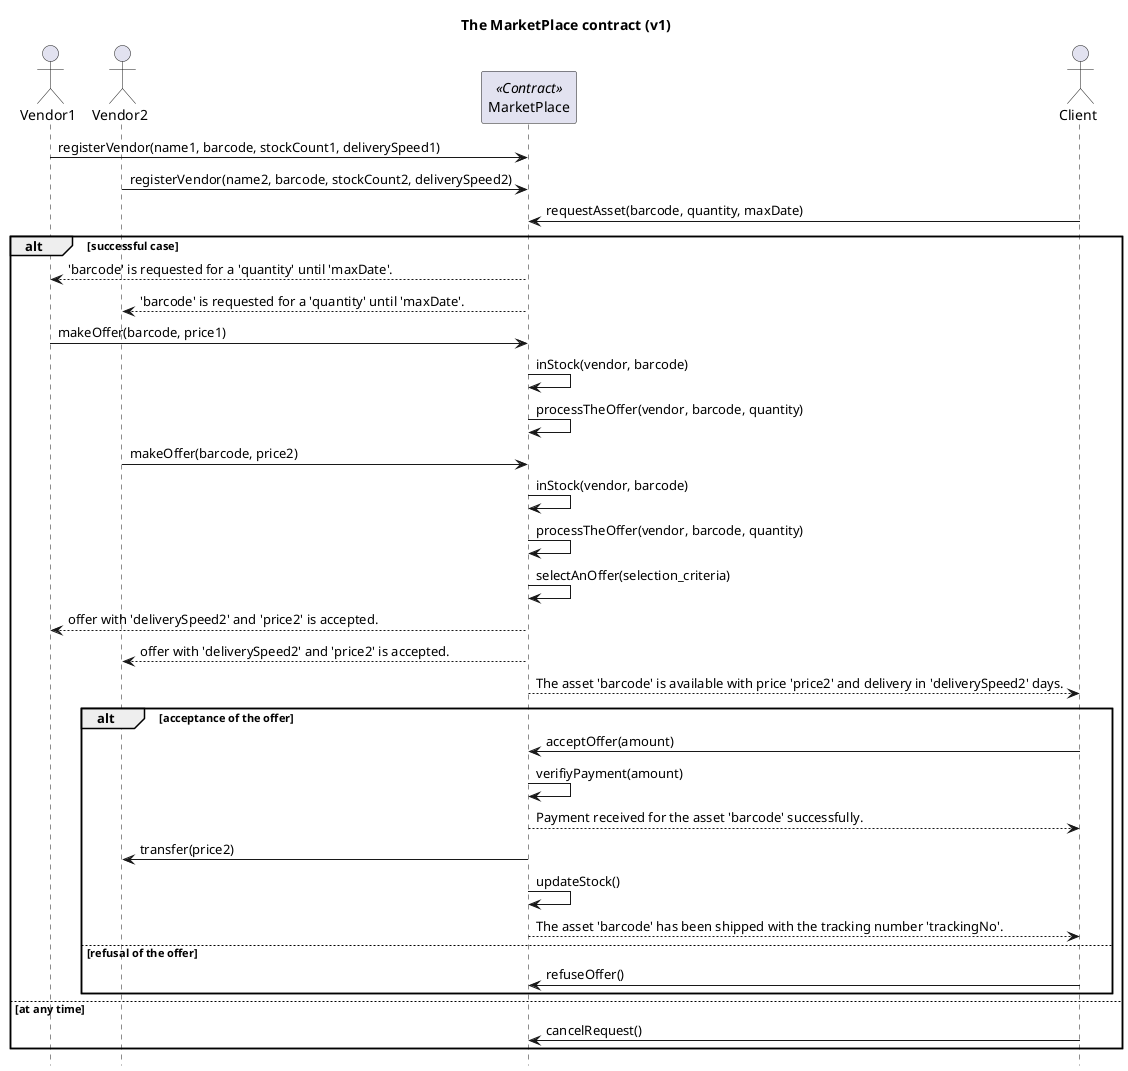 @startuml
hide footbox
title The MarketPlace contract (v1)

actor Vendor1
actor Vendor2
participant MarketPlace <<Contract>>
actor Client

Vendor1->MarketPlace : registerVendor(name1, barcode, stockCount1, deliverySpeed1)
Vendor2->MarketPlace : registerVendor(name2, barcode, stockCount2, deliverySpeed2)
Client->MarketPlace : requestAsset(barcode, quantity, maxDate)

alt successful case
   MarketPlace-->Vendor1 : 'barcode' is requested for a 'quantity' until 'maxDate'.   
   MarketPlace-->Vendor2 : 'barcode' is requested for a 'quantity' until 'maxDate'.
   Vendor1->MarketPlace : makeOffer(barcode, price1)   
   MarketPlace->MarketPlace : inStock(vendor, barcode)
   MarketPlace->MarketPlace : processTheOffer(vendor, barcode, quantity)
   Vendor2->MarketPlace : makeOffer(barcode, price2)
   MarketPlace->MarketPlace : inStock(vendor, barcode)
   MarketPlace->MarketPlace : processTheOffer(vendor, barcode, quantity)
   MarketPlace->MarketPlace : selectAnOffer(selection_criteria)
   MarketPlace-->Vendor1 : offer with 'deliverySpeed2' and 'price2' is accepted.
   MarketPlace-->Vendor2 : offer with 'deliverySpeed2' and 'price2' is accepted.
   MarketPlace-->Client : The asset 'barcode' is available with price 'price2' and delivery in 'deliverySpeed2' days. 
   alt acceptance of the offer
      Client->MarketPlace : acceptOffer(amount)
      MarketPlace->MarketPlace : verifiyPayment(amount)
      MarketPlace-->Client : Payment received for the asset 'barcode' successfully.
      MarketPlace-> Vendor2: transfer(price2)
      MarketPlace->MarketPlace : updateStock()
      MarketPlace-->Client : The asset 'barcode' has been shipped with the tracking number 'trackingNo'.
   else refusal of the offer
      Client->MarketPlace : refuseOffer()
   end
else at any time
   Client->MarketPlace : cancelRequest()
end
@enduml

